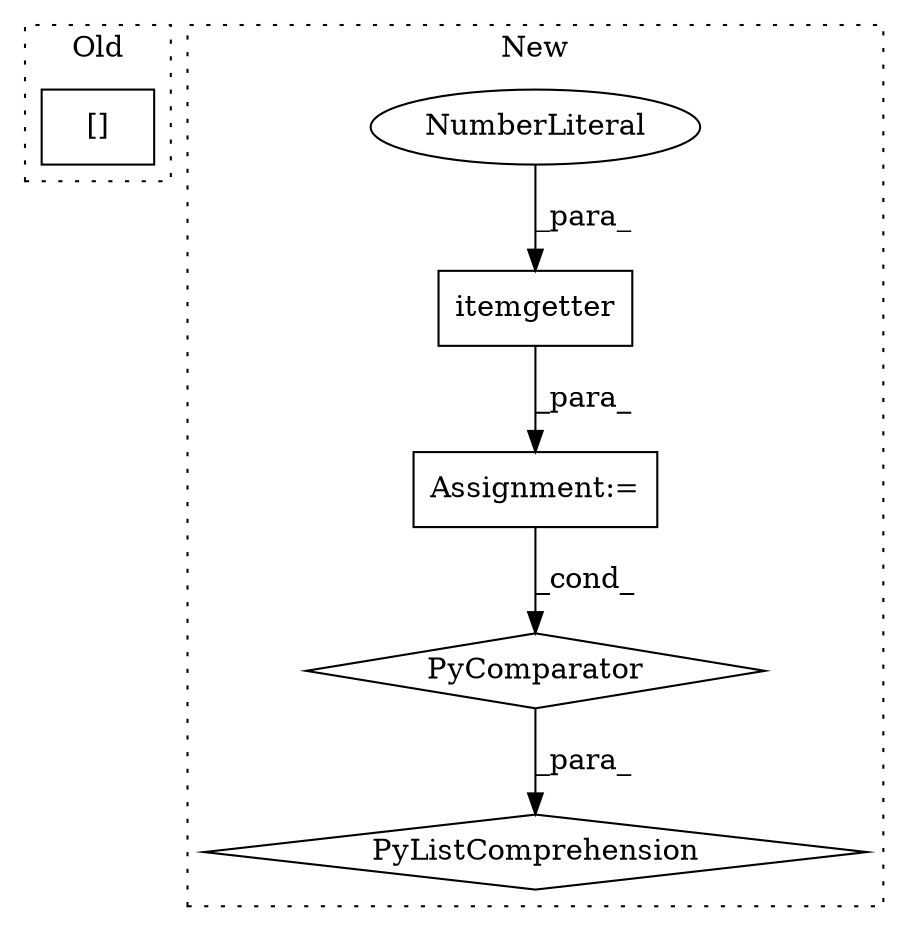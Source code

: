 digraph G {
subgraph cluster0 {
1 [label="[]" a="2" s="1426,1436" l="9,1" shape="box"];
label = "Old";
style="dotted";
}
subgraph cluster1 {
2 [label="itemgetter" a="32" s="1351,1363" l="11,1" shape="box"];
3 [label="Assignment:=" a="7" s="1721" l="20" shape="box"];
4 [label="NumberLiteral" a="34" s="1362" l="1" shape="ellipse"];
5 [label="PyComparator" a="113" s="1721" l="20" shape="diamond"];
6 [label="PyListComprehension" a="109" s="1652" l="97" shape="diamond"];
label = "New";
style="dotted";
}
2 -> 3 [label="_para_"];
3 -> 5 [label="_cond_"];
4 -> 2 [label="_para_"];
5 -> 6 [label="_para_"];
}
